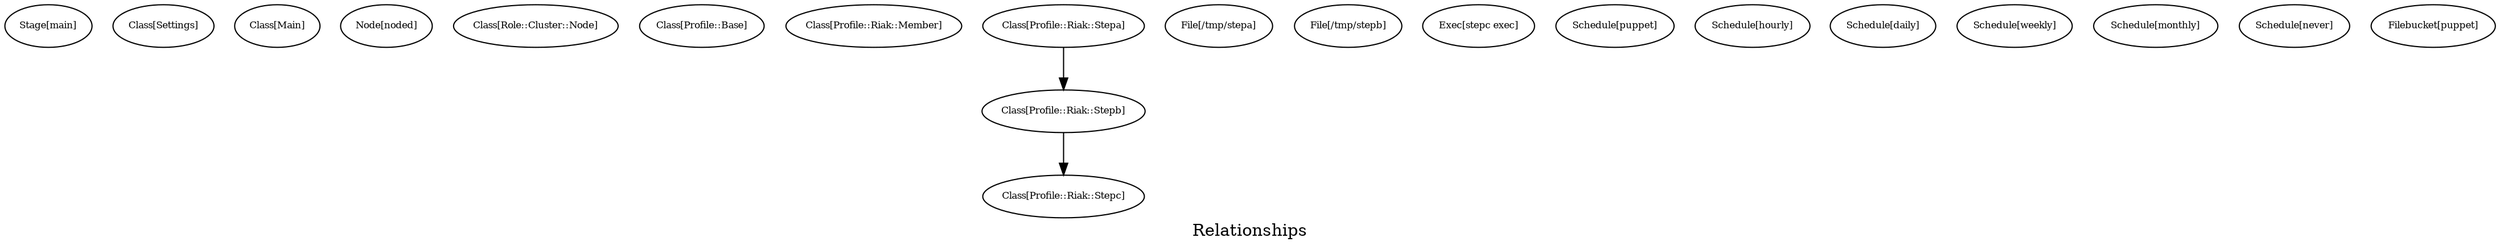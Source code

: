 digraph Relationships {
    label = "Relationships"
    "Stage[main]" [
        fontsize = 8,
        label = "Stage[main]"
    ]

    "Class[Settings]" [
        fontsize = 8,
        label = "Class[Settings]"
    ]

    "Class[Main]" [
        fontsize = 8,
        label = "Class[Main]"
    ]

    "Node[noded]" [
        fontsize = 8,
        label = "Node[noded]"
    ]

    "Class[Role::Cluster::Node]" [
        fontsize = 8,
        label = "Class[Role::Cluster::Node]"
    ]

    "Class[Profile::Base]" [
        fontsize = 8,
        label = "Class[Profile::Base]"
    ]

    "Class[Profile::Riak::Member]" [
        fontsize = 8,
        label = "Class[Profile::Riak::Member]"
    ]

    "Class[Profile::Riak::Stepa]" [
        fontsize = 8,
        label = "Class[Profile::Riak::Stepa]"
    ]

    "Class[Profile::Riak::Stepb]" [
        fontsize = 8,
        label = "Class[Profile::Riak::Stepb]"
    ]

    "File[/tmp/stepa]" [
        fontsize = 8,
        label = "File[/tmp/stepa]"
    ]

    "Class[Profile::Riak::Stepc]" [
        fontsize = 8,
        label = "Class[Profile::Riak::Stepc]"
    ]

    "File[/tmp/stepb]" [
        fontsize = 8,
        label = "File[/tmp/stepb]"
    ]

    "Exec[stepc exec]" [
        fontsize = 8,
        label = "Exec[stepc exec]"
    ]

    "Schedule[puppet]" [
        fontsize = 8,
        label = "Schedule[puppet]"
    ]

    "Schedule[hourly]" [
        fontsize = 8,
        label = "Schedule[hourly]"
    ]

    "Schedule[daily]" [
        fontsize = 8,
        label = "Schedule[daily]"
    ]

    "Schedule[weekly]" [
        fontsize = 8,
        label = "Schedule[weekly]"
    ]

    "Schedule[monthly]" [
        fontsize = 8,
        label = "Schedule[monthly]"
    ]

    "Schedule[never]" [
        fontsize = 8,
        label = "Schedule[never]"
    ]

    "Filebucket[puppet]" [
        fontsize = 8,
        label = "Filebucket[puppet]"
    ]

    "Class[Profile::Riak::Stepa]" -> "Class[Profile::Riak::Stepb]" [
        fontsize = 8
    ]

    "Class[Profile::Riak::Stepb]" -> "Class[Profile::Riak::Stepc]" [
        fontsize = 8
    ]

}
